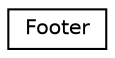 digraph "Graphical Class Hierarchy"
{
 // LATEX_PDF_SIZE
  edge [fontname="Helvetica",fontsize="10",labelfontname="Helvetica",labelfontsize="10"];
  node [fontname="Helvetica",fontsize="10",shape=record];
  rankdir="LR";
  Node0 [label="Footer",height=0.2,width=0.4,color="black", fillcolor="white", style="filled",URL="$classFooter.html",tooltip=" "];
}
